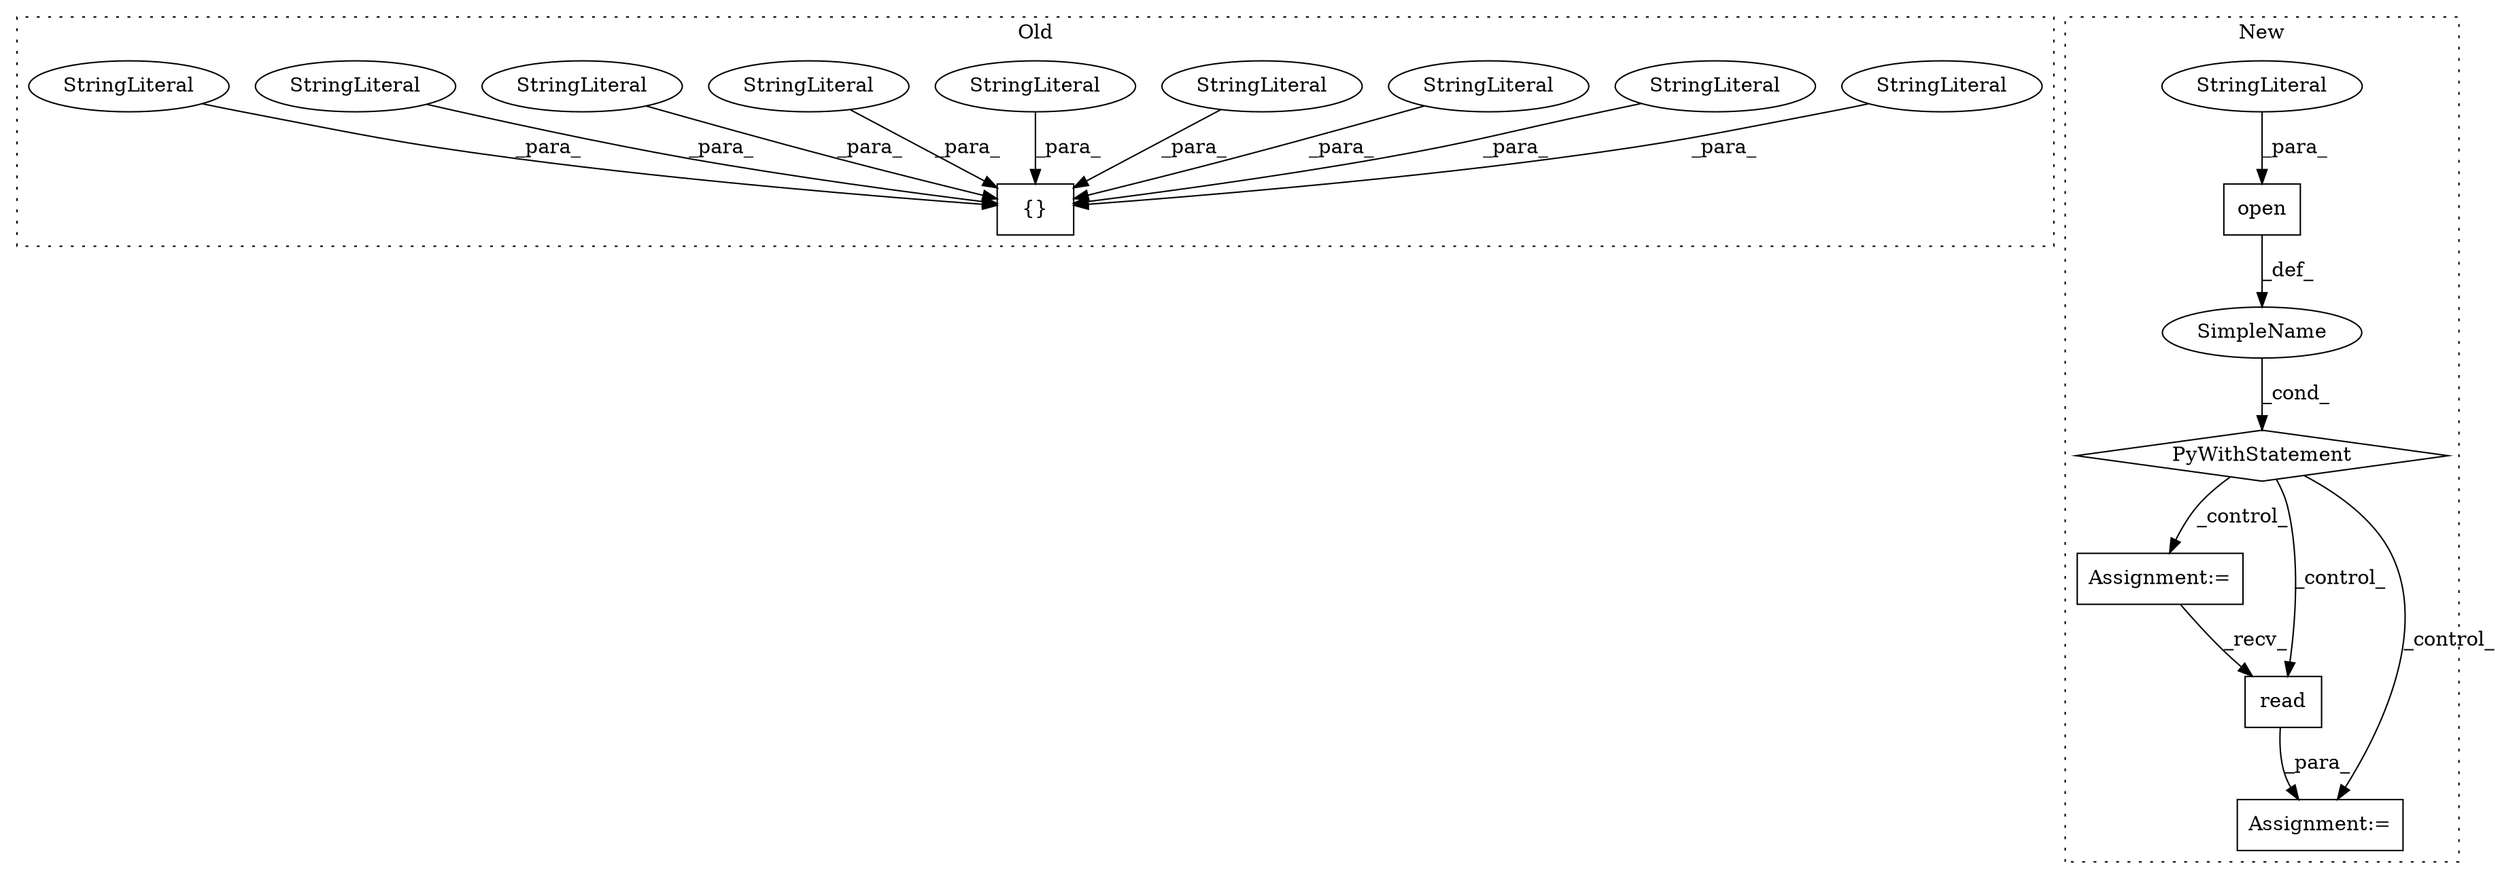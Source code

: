 digraph G {
subgraph cluster0 {
1 [label="{}" a="4" s="4562,5073" l="1,1" shape="box"];
8 [label="StringLiteral" a="45" s="4714" l="39" shape="ellipse"];
9 [label="StringLiteral" a="45" s="4945" l="128" shape="ellipse"];
10 [label="StringLiteral" a="45" s="4842" l="36" shape="ellipse"];
11 [label="StringLiteral" a="45" s="4674" l="39" shape="ellipse"];
12 [label="StringLiteral" a="45" s="4879" l="65" shape="ellipse"];
14 [label="StringLiteral" a="45" s="4596" l="37" shape="ellipse"];
15 [label="StringLiteral" a="45" s="4754" l="33" shape="ellipse"];
16 [label="StringLiteral" a="45" s="4634" l="39" shape="ellipse"];
17 [label="StringLiteral" a="45" s="4563" l="32" shape="ellipse"];
label = "Old";
style="dotted";
}
subgraph cluster1 {
2 [label="PyWithStatement" a="104" s="3558,3597" l="10,2" shape="diamond"];
3 [label="Assignment:=" a="7" s="3611" l="11" shape="box"];
4 [label="SimpleName" a="42" s="" l="" shape="ellipse"];
5 [label="Assignment:=" a="7" s="3636" l="1" shape="box"];
6 [label="open" a="32" s="3568,3596" l="5,1" shape="box"];
7 [label="StringLiteral" a="45" s="3589" l="7" shape="ellipse"];
13 [label="read" a="32" s="3649" l="6" shape="box"];
label = "New";
style="dotted";
}
2 -> 5 [label="_control_"];
2 -> 3 [label="_control_"];
2 -> 13 [label="_control_"];
3 -> 13 [label="_recv_"];
4 -> 2 [label="_cond_"];
6 -> 4 [label="_def_"];
7 -> 6 [label="_para_"];
8 -> 1 [label="_para_"];
9 -> 1 [label="_para_"];
10 -> 1 [label="_para_"];
11 -> 1 [label="_para_"];
12 -> 1 [label="_para_"];
13 -> 5 [label="_para_"];
14 -> 1 [label="_para_"];
15 -> 1 [label="_para_"];
16 -> 1 [label="_para_"];
17 -> 1 [label="_para_"];
}
